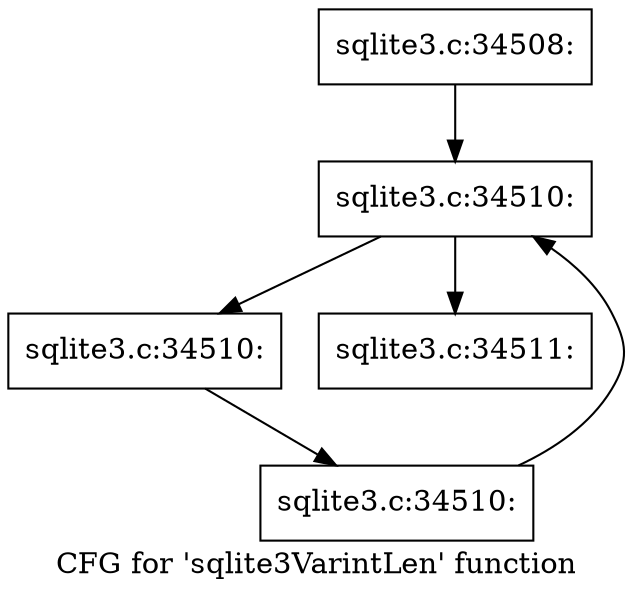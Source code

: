 digraph "CFG for 'sqlite3VarintLen' function" {
	label="CFG for 'sqlite3VarintLen' function";

	Node0x55c0f7f57080 [shape=record,label="{sqlite3.c:34508:}"];
	Node0x55c0f7f57080 -> Node0x55c0f7bd5b00;
	Node0x55c0f7bd5b00 [shape=record,label="{sqlite3.c:34510:}"];
	Node0x55c0f7bd5b00 -> Node0x55c0f7bd5c00;
	Node0x55c0f7bd5b00 -> Node0x55c0f7bd59c0;
	Node0x55c0f7bd5c00 [shape=record,label="{sqlite3.c:34510:}"];
	Node0x55c0f7bd5c00 -> Node0x55c0f7bd5bb0;
	Node0x55c0f7bd5bb0 [shape=record,label="{sqlite3.c:34510:}"];
	Node0x55c0f7bd5bb0 -> Node0x55c0f7bd5b00;
	Node0x55c0f7bd59c0 [shape=record,label="{sqlite3.c:34511:}"];
}
